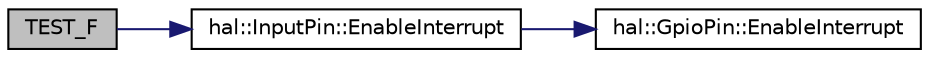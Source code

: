 digraph "TEST_F"
{
 // INTERACTIVE_SVG=YES
  edge [fontname="Helvetica",fontsize="10",labelfontname="Helvetica",labelfontsize="10"];
  node [fontname="Helvetica",fontsize="10",shape=record];
  rankdir="LR";
  Node6 [label="TEST_F",height=0.2,width=0.4,color="black", fillcolor="grey75", style="filled", fontcolor="black"];
  Node6 -> Node7 [color="midnightblue",fontsize="10",style="solid",fontname="Helvetica"];
  Node7 [label="hal::InputPin::EnableInterrupt",height=0.2,width=0.4,color="black", fillcolor="white", style="filled",URL="$db/dc6/classhal_1_1_input_pin.html#a9fe33870edb5b994cf4a14bee14abfa6"];
  Node7 -> Node8 [color="midnightblue",fontsize="10",style="solid",fontname="Helvetica"];
  Node8 [label="hal::GpioPin::EnableInterrupt",height=0.2,width=0.4,color="black", fillcolor="white", style="filled",URL="$d7/d8c/classhal_1_1_gpio_pin.html#ae67da4ce377c7720b7901d31a2c5fe9f"];
}
